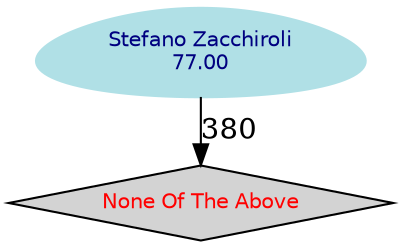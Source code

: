 digraph Results {
  ranksep=0.25;
 "Stefano Zacchiroli\n77.00" [ style="filled" , color="powderblue", shape=egg, fontcolor="NavyBlue", fontname="Helvetica", fontsize=10  ];
 "Stefano Zacchiroli\n77.00" -> "None Of The Above" [ label="380" ];
 "None Of The Above" [ style="filled" , shape=diamond, fontcolor="Red", fontname="Helvetica", fontsize=10  ];
}
